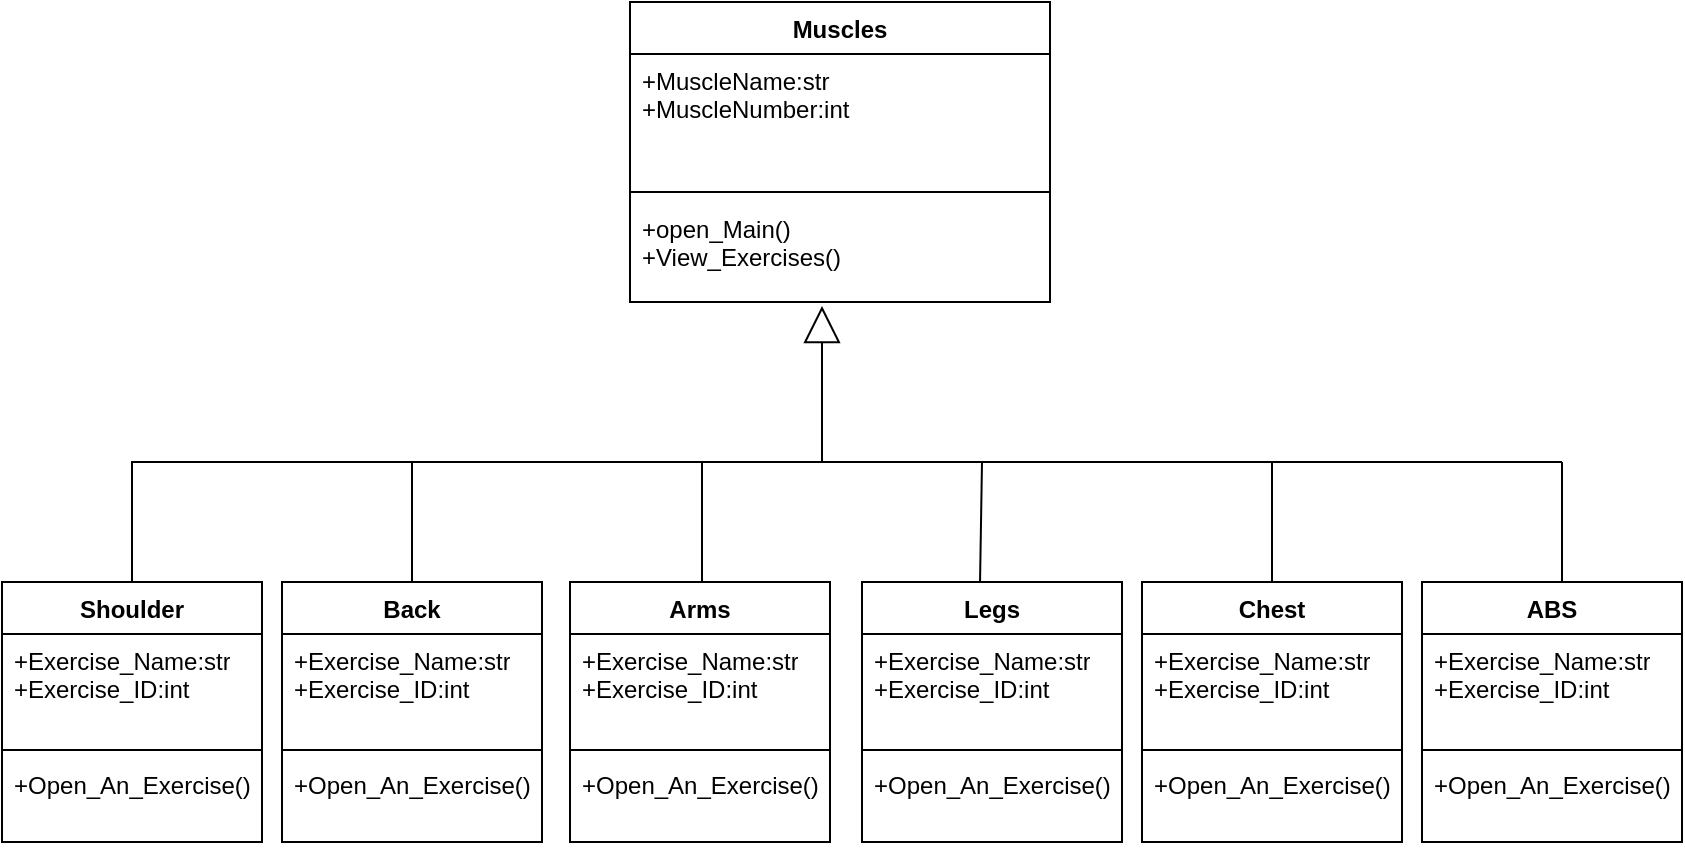 <mxfile version="21.2.3">
  <diagram name="Sayfa -1" id="oZKVXsWTpwjtWcRAxVBw">
    <mxGraphModel dx="1050" dy="566" grid="1" gridSize="10" guides="1" tooltips="1" connect="1" arrows="1" fold="1" page="1" pageScale="1" pageWidth="827" pageHeight="1169" math="0" shadow="0">
      <root>
        <mxCell id="0" />
        <mxCell id="1" parent="0" />
        <mxCell id="s75ltlGW6aOMnWFIVAeG-1" value="Shoulder" style="swimlane;fontStyle=1;align=center;verticalAlign=top;childLayout=stackLayout;horizontal=1;startSize=26;horizontalStack=0;resizeParent=1;resizeParentMax=0;resizeLast=0;collapsible=1;marginBottom=0;whiteSpace=wrap;html=1;" parent="1" vertex="1">
          <mxGeometry y="300" width="130" height="130" as="geometry">
            <mxRectangle x="160" y="130" width="100" height="30" as="alternateBounds" />
          </mxGeometry>
        </mxCell>
        <mxCell id="s75ltlGW6aOMnWFIVAeG-2" value="&lt;div&gt;+Exercise_Name:str&lt;/div&gt;+Exercise_ID:int" style="text;strokeColor=none;fillColor=none;align=left;verticalAlign=top;spacingLeft=4;spacingRight=4;overflow=hidden;rotatable=0;points=[[0,0.5],[1,0.5]];portConstraint=eastwest;whiteSpace=wrap;html=1;" parent="s75ltlGW6aOMnWFIVAeG-1" vertex="1">
          <mxGeometry y="26" width="130" height="54" as="geometry" />
        </mxCell>
        <mxCell id="s75ltlGW6aOMnWFIVAeG-3" value="" style="line;strokeWidth=1;fillColor=none;align=left;verticalAlign=middle;spacingTop=-1;spacingLeft=3;spacingRight=3;rotatable=0;labelPosition=right;points=[];portConstraint=eastwest;strokeColor=inherit;" parent="s75ltlGW6aOMnWFIVAeG-1" vertex="1">
          <mxGeometry y="80" width="130" height="8" as="geometry" />
        </mxCell>
        <mxCell id="s75ltlGW6aOMnWFIVAeG-4" value="&lt;div&gt;+Open_An_Exercise()&lt;/div&gt;" style="text;strokeColor=none;fillColor=none;align=left;verticalAlign=top;spacingLeft=4;spacingRight=4;overflow=hidden;rotatable=0;points=[[0,0.5],[1,0.5]];portConstraint=eastwest;whiteSpace=wrap;html=1;" parent="s75ltlGW6aOMnWFIVAeG-1" vertex="1">
          <mxGeometry y="88" width="130" height="42" as="geometry" />
        </mxCell>
        <mxCell id="s75ltlGW6aOMnWFIVAeG-6" value="Muscles" style="swimlane;fontStyle=1;align=center;verticalAlign=top;childLayout=stackLayout;horizontal=1;startSize=26;horizontalStack=0;resizeParent=1;resizeParentMax=0;resizeLast=0;collapsible=1;marginBottom=0;whiteSpace=wrap;html=1;" parent="1" vertex="1">
          <mxGeometry x="314" y="10" width="210" height="150" as="geometry">
            <mxRectangle x="160" y="130" width="100" height="30" as="alternateBounds" />
          </mxGeometry>
        </mxCell>
        <mxCell id="s75ltlGW6aOMnWFIVAeG-7" value="&lt;div&gt;+MuscleName:str&lt;/div&gt;&lt;div&gt;+MuscleNumber:int&lt;/div&gt;&lt;div&gt;&lt;br&gt;&lt;/div&gt;" style="text;strokeColor=none;fillColor=none;align=left;verticalAlign=top;spacingLeft=4;spacingRight=4;overflow=hidden;rotatable=0;points=[[0,0.5],[1,0.5]];portConstraint=eastwest;whiteSpace=wrap;html=1;" parent="s75ltlGW6aOMnWFIVAeG-6" vertex="1">
          <mxGeometry y="26" width="210" height="64" as="geometry" />
        </mxCell>
        <mxCell id="s75ltlGW6aOMnWFIVAeG-8" value="" style="line;strokeWidth=1;fillColor=none;align=left;verticalAlign=middle;spacingTop=-1;spacingLeft=3;spacingRight=3;rotatable=0;labelPosition=right;points=[];portConstraint=eastwest;strokeColor=inherit;" parent="s75ltlGW6aOMnWFIVAeG-6" vertex="1">
          <mxGeometry y="90" width="210" height="10" as="geometry" />
        </mxCell>
        <mxCell id="s75ltlGW6aOMnWFIVAeG-9" value="&lt;div&gt;+open_Main()&lt;/div&gt;+View_Exercises()" style="text;strokeColor=none;fillColor=none;align=left;verticalAlign=top;spacingLeft=4;spacingRight=4;overflow=hidden;rotatable=0;points=[[0,0.5],[1,0.5]];portConstraint=eastwest;whiteSpace=wrap;html=1;" parent="s75ltlGW6aOMnWFIVAeG-6" vertex="1">
          <mxGeometry y="100" width="210" height="50" as="geometry" />
        </mxCell>
        <mxCell id="s75ltlGW6aOMnWFIVAeG-50" value="" style="endArrow=block;endSize=16;endFill=0;html=1;rounded=0;exitX=0.5;exitY=0;exitDx=0;exitDy=0;edgeStyle=orthogonalEdgeStyle;" parent="1" source="s75ltlGW6aOMnWFIVAeG-1" edge="1">
          <mxGeometry width="160" relative="1" as="geometry">
            <mxPoint x="210" y="310" as="sourcePoint" />
            <mxPoint x="410" y="162" as="targetPoint" />
            <Array as="points">
              <mxPoint x="65" y="240" />
              <mxPoint x="410" y="240" />
              <mxPoint x="410" y="162" />
            </Array>
          </mxGeometry>
        </mxCell>
        <mxCell id="s75ltlGW6aOMnWFIVAeG-52" value="Back" style="swimlane;fontStyle=1;align=center;verticalAlign=top;childLayout=stackLayout;horizontal=1;startSize=26;horizontalStack=0;resizeParent=1;resizeParentMax=0;resizeLast=0;collapsible=1;marginBottom=0;whiteSpace=wrap;html=1;" parent="1" vertex="1">
          <mxGeometry x="140" y="300" width="130" height="130" as="geometry">
            <mxRectangle x="160" y="130" width="100" height="30" as="alternateBounds" />
          </mxGeometry>
        </mxCell>
        <mxCell id="s75ltlGW6aOMnWFIVAeG-53" value="&lt;div&gt;+Exercise_Name:str&lt;/div&gt;+Exercise_ID:int" style="text;strokeColor=none;fillColor=none;align=left;verticalAlign=top;spacingLeft=4;spacingRight=4;overflow=hidden;rotatable=0;points=[[0,0.5],[1,0.5]];portConstraint=eastwest;whiteSpace=wrap;html=1;" parent="s75ltlGW6aOMnWFIVAeG-52" vertex="1">
          <mxGeometry y="26" width="130" height="54" as="geometry" />
        </mxCell>
        <mxCell id="s75ltlGW6aOMnWFIVAeG-54" value="" style="line;strokeWidth=1;fillColor=none;align=left;verticalAlign=middle;spacingTop=-1;spacingLeft=3;spacingRight=3;rotatable=0;labelPosition=right;points=[];portConstraint=eastwest;strokeColor=inherit;" parent="s75ltlGW6aOMnWFIVAeG-52" vertex="1">
          <mxGeometry y="80" width="130" height="8" as="geometry" />
        </mxCell>
        <mxCell id="s75ltlGW6aOMnWFIVAeG-55" value="&lt;div&gt;+Open_An_Exercise()&lt;/div&gt;" style="text;strokeColor=none;fillColor=none;align=left;verticalAlign=top;spacingLeft=4;spacingRight=4;overflow=hidden;rotatable=0;points=[[0,0.5],[1,0.5]];portConstraint=eastwest;whiteSpace=wrap;html=1;" parent="s75ltlGW6aOMnWFIVAeG-52" vertex="1">
          <mxGeometry y="88" width="130" height="42" as="geometry" />
        </mxCell>
        <mxCell id="s75ltlGW6aOMnWFIVAeG-56" value="Arms" style="swimlane;fontStyle=1;align=center;verticalAlign=top;childLayout=stackLayout;horizontal=1;startSize=26;horizontalStack=0;resizeParent=1;resizeParentMax=0;resizeLast=0;collapsible=1;marginBottom=0;whiteSpace=wrap;html=1;" parent="1" vertex="1">
          <mxGeometry x="284" y="300" width="130" height="130" as="geometry">
            <mxRectangle x="160" y="130" width="100" height="30" as="alternateBounds" />
          </mxGeometry>
        </mxCell>
        <mxCell id="s75ltlGW6aOMnWFIVAeG-57" value="&lt;div&gt;+Exercise_Name:str&lt;/div&gt;+Exercise_ID:int" style="text;strokeColor=none;fillColor=none;align=left;verticalAlign=top;spacingLeft=4;spacingRight=4;overflow=hidden;rotatable=0;points=[[0,0.5],[1,0.5]];portConstraint=eastwest;whiteSpace=wrap;html=1;" parent="s75ltlGW6aOMnWFIVAeG-56" vertex="1">
          <mxGeometry y="26" width="130" height="54" as="geometry" />
        </mxCell>
        <mxCell id="s75ltlGW6aOMnWFIVAeG-58" value="" style="line;strokeWidth=1;fillColor=none;align=left;verticalAlign=middle;spacingTop=-1;spacingLeft=3;spacingRight=3;rotatable=0;labelPosition=right;points=[];portConstraint=eastwest;strokeColor=inherit;" parent="s75ltlGW6aOMnWFIVAeG-56" vertex="1">
          <mxGeometry y="80" width="130" height="8" as="geometry" />
        </mxCell>
        <mxCell id="s75ltlGW6aOMnWFIVAeG-59" value="&lt;div&gt;+Open_An_Exercise()&lt;/div&gt;" style="text;strokeColor=none;fillColor=none;align=left;verticalAlign=top;spacingLeft=4;spacingRight=4;overflow=hidden;rotatable=0;points=[[0,0.5],[1,0.5]];portConstraint=eastwest;whiteSpace=wrap;html=1;" parent="s75ltlGW6aOMnWFIVAeG-56" vertex="1">
          <mxGeometry y="88" width="130" height="42" as="geometry" />
        </mxCell>
        <mxCell id="s75ltlGW6aOMnWFIVAeG-60" value="Legs" style="swimlane;fontStyle=1;align=center;verticalAlign=top;childLayout=stackLayout;horizontal=1;startSize=26;horizontalStack=0;resizeParent=1;resizeParentMax=0;resizeLast=0;collapsible=1;marginBottom=0;whiteSpace=wrap;html=1;" parent="1" vertex="1">
          <mxGeometry x="430" y="300" width="130" height="130" as="geometry">
            <mxRectangle x="160" y="130" width="100" height="30" as="alternateBounds" />
          </mxGeometry>
        </mxCell>
        <mxCell id="s75ltlGW6aOMnWFIVAeG-61" value="&lt;div&gt;+Exercise_Name:str&lt;/div&gt;+Exercise_ID:int" style="text;strokeColor=none;fillColor=none;align=left;verticalAlign=top;spacingLeft=4;spacingRight=4;overflow=hidden;rotatable=0;points=[[0,0.5],[1,0.5]];portConstraint=eastwest;whiteSpace=wrap;html=1;" parent="s75ltlGW6aOMnWFIVAeG-60" vertex="1">
          <mxGeometry y="26" width="130" height="54" as="geometry" />
        </mxCell>
        <mxCell id="s75ltlGW6aOMnWFIVAeG-62" value="" style="line;strokeWidth=1;fillColor=none;align=left;verticalAlign=middle;spacingTop=-1;spacingLeft=3;spacingRight=3;rotatable=0;labelPosition=right;points=[];portConstraint=eastwest;strokeColor=inherit;" parent="s75ltlGW6aOMnWFIVAeG-60" vertex="1">
          <mxGeometry y="80" width="130" height="8" as="geometry" />
        </mxCell>
        <mxCell id="s75ltlGW6aOMnWFIVAeG-63" value="&lt;div&gt;+Open_An_Exercise()&lt;/div&gt;" style="text;strokeColor=none;fillColor=none;align=left;verticalAlign=top;spacingLeft=4;spacingRight=4;overflow=hidden;rotatable=0;points=[[0,0.5],[1,0.5]];portConstraint=eastwest;whiteSpace=wrap;html=1;" parent="s75ltlGW6aOMnWFIVAeG-60" vertex="1">
          <mxGeometry y="88" width="130" height="42" as="geometry" />
        </mxCell>
        <mxCell id="s75ltlGW6aOMnWFIVAeG-64" value="Chest" style="swimlane;fontStyle=1;align=center;verticalAlign=top;childLayout=stackLayout;horizontal=1;startSize=26;horizontalStack=0;resizeParent=1;resizeParentMax=0;resizeLast=0;collapsible=1;marginBottom=0;whiteSpace=wrap;html=1;" parent="1" vertex="1">
          <mxGeometry x="570" y="300" width="130" height="130" as="geometry">
            <mxRectangle x="160" y="130" width="100" height="30" as="alternateBounds" />
          </mxGeometry>
        </mxCell>
        <mxCell id="s75ltlGW6aOMnWFIVAeG-65" value="&lt;div&gt;+Exercise_Name:str&lt;/div&gt;+Exercise_ID:int" style="text;strokeColor=none;fillColor=none;align=left;verticalAlign=top;spacingLeft=4;spacingRight=4;overflow=hidden;rotatable=0;points=[[0,0.5],[1,0.5]];portConstraint=eastwest;whiteSpace=wrap;html=1;" parent="s75ltlGW6aOMnWFIVAeG-64" vertex="1">
          <mxGeometry y="26" width="130" height="54" as="geometry" />
        </mxCell>
        <mxCell id="s75ltlGW6aOMnWFIVAeG-66" value="" style="line;strokeWidth=1;fillColor=none;align=left;verticalAlign=middle;spacingTop=-1;spacingLeft=3;spacingRight=3;rotatable=0;labelPosition=right;points=[];portConstraint=eastwest;strokeColor=inherit;" parent="s75ltlGW6aOMnWFIVAeG-64" vertex="1">
          <mxGeometry y="80" width="130" height="8" as="geometry" />
        </mxCell>
        <mxCell id="s75ltlGW6aOMnWFIVAeG-67" value="&lt;div&gt;+Open_An_Exercise()&lt;/div&gt;" style="text;strokeColor=none;fillColor=none;align=left;verticalAlign=top;spacingLeft=4;spacingRight=4;overflow=hidden;rotatable=0;points=[[0,0.5],[1,0.5]];portConstraint=eastwest;whiteSpace=wrap;html=1;" parent="s75ltlGW6aOMnWFIVAeG-64" vertex="1">
          <mxGeometry y="88" width="130" height="42" as="geometry" />
        </mxCell>
        <mxCell id="s75ltlGW6aOMnWFIVAeG-68" value="ABS" style="swimlane;fontStyle=1;align=center;verticalAlign=top;childLayout=stackLayout;horizontal=1;startSize=26;horizontalStack=0;resizeParent=1;resizeParentMax=0;resizeLast=0;collapsible=1;marginBottom=0;whiteSpace=wrap;html=1;" parent="1" vertex="1">
          <mxGeometry x="710" y="300" width="130" height="130" as="geometry">
            <mxRectangle x="720" y="300" width="100" height="30" as="alternateBounds" />
          </mxGeometry>
        </mxCell>
        <mxCell id="s75ltlGW6aOMnWFIVAeG-69" value="&lt;div&gt;+Exercise_Name:str&lt;/div&gt;+Exercise_ID:int" style="text;strokeColor=none;fillColor=none;align=left;verticalAlign=top;spacingLeft=4;spacingRight=4;overflow=hidden;rotatable=0;points=[[0,0.5],[1,0.5]];portConstraint=eastwest;whiteSpace=wrap;html=1;" parent="s75ltlGW6aOMnWFIVAeG-68" vertex="1">
          <mxGeometry y="26" width="130" height="54" as="geometry" />
        </mxCell>
        <mxCell id="s75ltlGW6aOMnWFIVAeG-70" value="" style="line;strokeWidth=1;fillColor=none;align=left;verticalAlign=middle;spacingTop=-1;spacingLeft=3;spacingRight=3;rotatable=0;labelPosition=right;points=[];portConstraint=eastwest;strokeColor=inherit;" parent="s75ltlGW6aOMnWFIVAeG-68" vertex="1">
          <mxGeometry y="80" width="130" height="8" as="geometry" />
        </mxCell>
        <mxCell id="s75ltlGW6aOMnWFIVAeG-71" value="&lt;div&gt;+Open_An_Exercise()&lt;/div&gt;" style="text;strokeColor=none;fillColor=none;align=left;verticalAlign=top;spacingLeft=4;spacingRight=4;overflow=hidden;rotatable=0;points=[[0,0.5],[1,0.5]];portConstraint=eastwest;whiteSpace=wrap;html=1;" parent="s75ltlGW6aOMnWFIVAeG-68" vertex="1">
          <mxGeometry y="88" width="130" height="42" as="geometry" />
        </mxCell>
        <mxCell id="s75ltlGW6aOMnWFIVAeG-73" value="" style="endArrow=none;html=1;edgeStyle=orthogonalEdgeStyle;rounded=0;exitX=0.5;exitY=0;exitDx=0;exitDy=0;" parent="1" source="s75ltlGW6aOMnWFIVAeG-52" edge="1">
          <mxGeometry relative="1" as="geometry">
            <mxPoint x="510" y="190" as="sourcePoint" />
            <mxPoint x="205" y="240" as="targetPoint" />
          </mxGeometry>
        </mxCell>
        <mxCell id="s75ltlGW6aOMnWFIVAeG-76" value="" style="endArrow=none;html=1;edgeStyle=orthogonalEdgeStyle;rounded=0;" parent="1" edge="1">
          <mxGeometry relative="1" as="geometry">
            <mxPoint x="350" y="300" as="sourcePoint" />
            <mxPoint x="350" y="240" as="targetPoint" />
          </mxGeometry>
        </mxCell>
        <mxCell id="s75ltlGW6aOMnWFIVAeG-77" value="" style="endArrow=none;html=1;edgeStyle=orthogonalEdgeStyle;rounded=0;" parent="1" edge="1">
          <mxGeometry relative="1" as="geometry">
            <mxPoint x="780" y="240" as="sourcePoint" />
            <mxPoint x="410" y="240" as="targetPoint" />
          </mxGeometry>
        </mxCell>
        <mxCell id="s75ltlGW6aOMnWFIVAeG-79" value="" style="endArrow=none;html=1;rounded=0;" parent="1" edge="1">
          <mxGeometry relative="1" as="geometry">
            <mxPoint x="780" y="240" as="sourcePoint" />
            <mxPoint x="780" y="300" as="targetPoint" />
          </mxGeometry>
        </mxCell>
        <mxCell id="s75ltlGW6aOMnWFIVAeG-82" value="" style="endArrow=none;html=1;rounded=0;exitX=0.454;exitY=0;exitDx=0;exitDy=0;exitPerimeter=0;" parent="1" source="s75ltlGW6aOMnWFIVAeG-60" edge="1">
          <mxGeometry relative="1" as="geometry">
            <mxPoint x="490" y="290" as="sourcePoint" />
            <mxPoint x="490" y="240" as="targetPoint" />
          </mxGeometry>
        </mxCell>
        <mxCell id="s75ltlGW6aOMnWFIVAeG-83" value="" style="endArrow=none;html=1;rounded=0;exitX=0.5;exitY=0;exitDx=0;exitDy=0;" parent="1" source="s75ltlGW6aOMnWFIVAeG-64" edge="1">
          <mxGeometry relative="1" as="geometry">
            <mxPoint x="499" y="310" as="sourcePoint" />
            <mxPoint x="635" y="240" as="targetPoint" />
          </mxGeometry>
        </mxCell>
      </root>
    </mxGraphModel>
  </diagram>
</mxfile>
